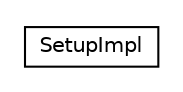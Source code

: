#!/usr/local/bin/dot
#
# Class diagram 
# Generated by UMLGraph version R5_6-24-gf6e263 (http://www.umlgraph.org/)
#

digraph G {
	edge [fontname="Helvetica",fontsize=10,labelfontname="Helvetica",labelfontsize=10];
	node [fontname="Helvetica",fontsize=10,shape=plaintext];
	nodesep=0.25;
	ranksep=0.5;
	// org.universAAL.tools.ucc.startup.api.impl.SetupImpl
	c1436092 [label=<<table title="org.universAAL.tools.ucc.startup.api.impl.SetupImpl" border="0" cellborder="1" cellspacing="0" cellpadding="2" port="p" href="./SetupImpl.html">
		<tr><td><table border="0" cellspacing="0" cellpadding="1">
<tr><td align="center" balign="center"> SetupImpl </td></tr>
		</table></td></tr>
		</table>>, URL="./SetupImpl.html", fontname="Helvetica", fontcolor="black", fontsize=10.0];
}

